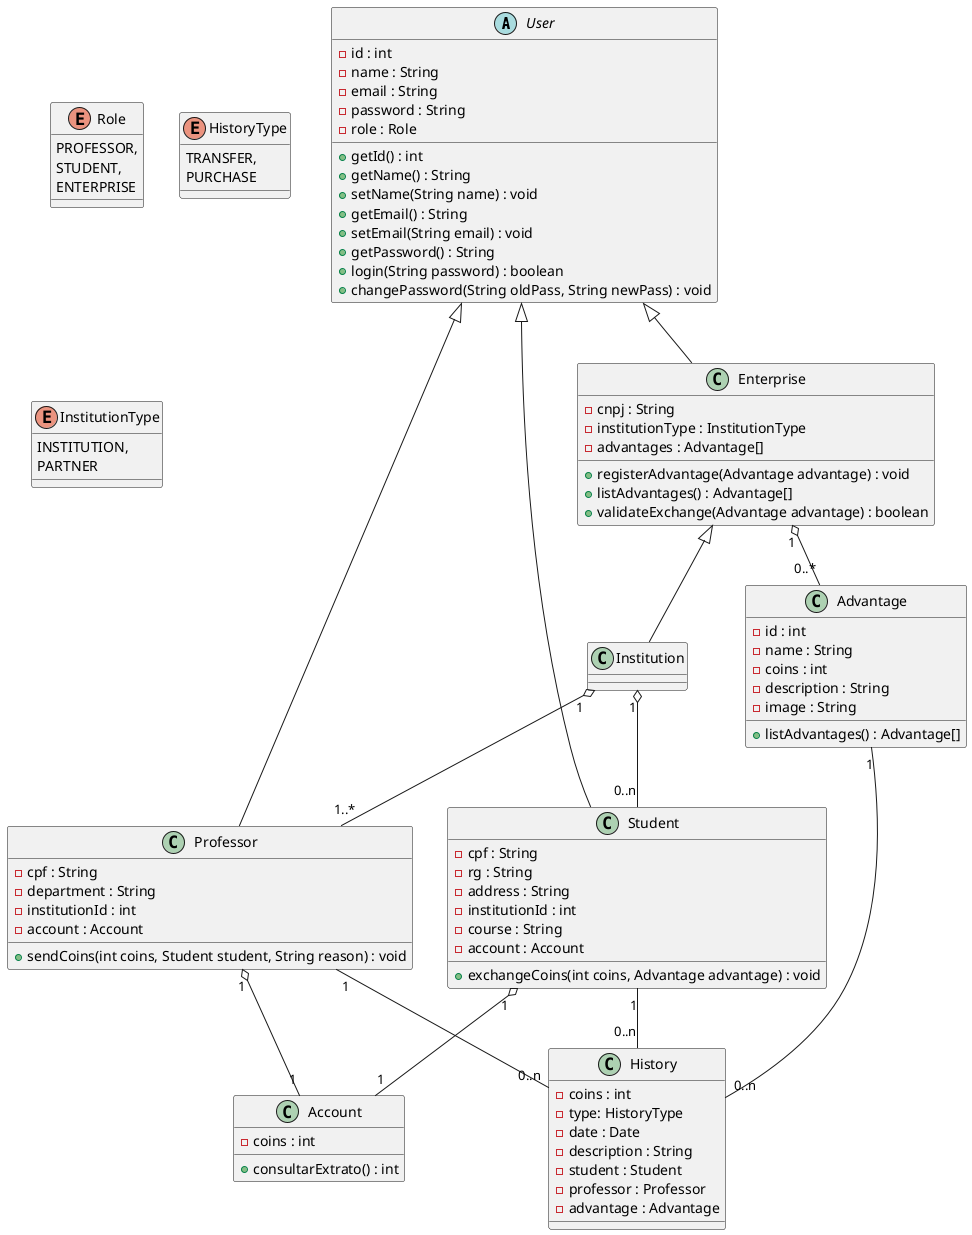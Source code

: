 @startuml

abstract class User {
    -id : int
    -name : String
    -email : String
    -password : String
    -role : Role
    +getId() : int
    +getName() : String
    +setName(String name) : void
    +getEmail() : String
    +setEmail(String email) : void
    +getPassword() : String
    +login(String password) : boolean
    +changePassword(String oldPass, String newPass) : void
}

enum Role {
    PROFESSOR,
    STUDENT,
    ENTERPRISE
}

class Professor {
    -cpf : String
    -department : String
    -institutionId : int
    -account : Account
    +sendCoins(int coins, Student student, String reason) : void
}

class Student {
    -cpf : String
    -rg : String
    -address : String
    -institutionId : int
    -course : String
    -account : Account
    +exchangeCoins(int coins, Advantage advantage) : void
}

class Account {
    -coins : int
    +consultarExtrato() : int
}

class History {
    -coins : int
    -type: HistoryType
    -date : Date
    -description : String
    -student : Student
    -professor : Professor
    -advantage : Advantage
}

enum HistoryType {
    TRANSFER,
    PURCHASE
}

class Advantage {
    -id : int
    -name : String
    -coins : int
    -description : String
    -image : String
    +listAdvantages() : Advantage[]
}

class Enterprise {
    -cnpj : String
    -institutionType : InstitutionType
    -advantages : Advantage[]
    +registerAdvantage(Advantage advantage) : void
    +listAdvantages() : Advantage[]
    +validateExchange(Advantage advantage) : boolean
}

enum InstitutionType {
    INSTITUTION,
    PARTNER
}

class Institution {
}

User <|-- Professor
User <|-- Student
User <|-- Enterprise

Enterprise <|-- Institution

Professor "1" o-- "1" Account
Student "1" o-- "1" Account
Enterprise "1" o-- "0..*" Advantage
Institution "1" o-- "1..*" Professor
Institution "1" o--  "0..n" Student
Professor "1" --  "0..n" History
Student "1" --  "0..n" History
Advantage "1" --  "0..n" History

@enduml